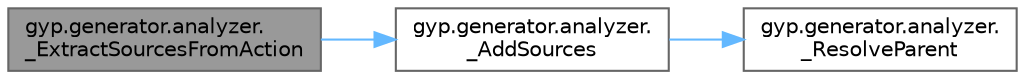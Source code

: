 digraph "gyp.generator.analyzer._ExtractSourcesFromAction"
{
 // LATEX_PDF_SIZE
  bgcolor="transparent";
  edge [fontname=Helvetica,fontsize=10,labelfontname=Helvetica,labelfontsize=10];
  node [fontname=Helvetica,fontsize=10,shape=box,height=0.2,width=0.4];
  rankdir="LR";
  Node1 [id="Node000001",label="gyp.generator.analyzer.\l_ExtractSourcesFromAction",height=0.2,width=0.4,color="gray40", fillcolor="grey60", style="filled", fontcolor="black",tooltip=" "];
  Node1 -> Node2 [id="edge3_Node000001_Node000002",color="steelblue1",style="solid",tooltip=" "];
  Node2 [id="Node000002",label="gyp.generator.analyzer.\l_AddSources",height=0.2,width=0.4,color="grey40", fillcolor="white", style="filled",URL="$namespacegyp_1_1generator_1_1analyzer.html#abe284df749d40a559dc1e5e3b3b3a3ef",tooltip=" "];
  Node2 -> Node3 [id="edge4_Node000002_Node000003",color="steelblue1",style="solid",tooltip=" "];
  Node3 [id="Node000003",label="gyp.generator.analyzer.\l_ResolveParent",height=0.2,width=0.4,color="grey40", fillcolor="white", style="filled",URL="$namespacegyp_1_1generator_1_1analyzer.html#a08dd28bdc50e7bb4118685a6d89426d9",tooltip=" "];
}
